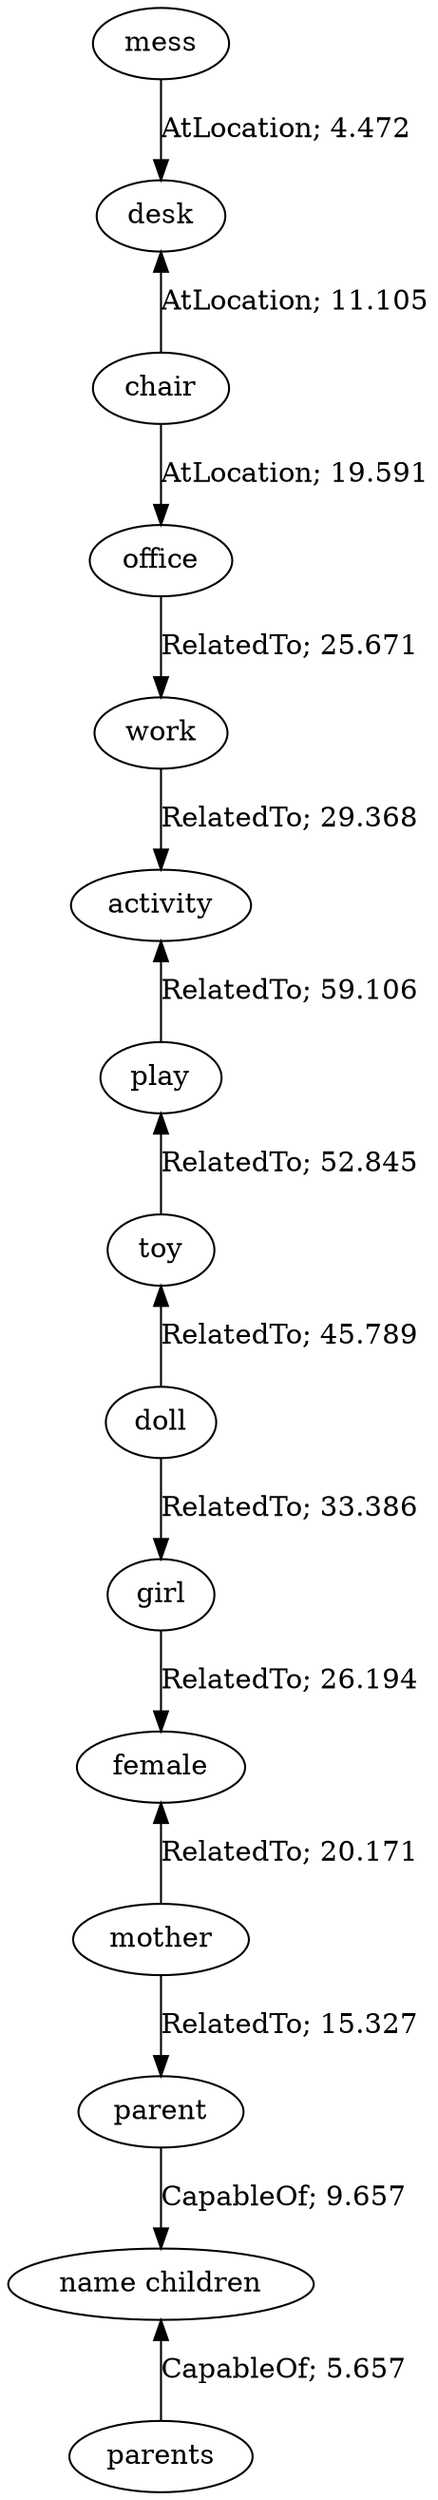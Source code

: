 // The path the concepts from "mess" to "parents".Path Length: 14; Weight Sum: 358.339327001781; Average Weight: 25.595666214412926
digraph "4_c---mess-parents---PLen14_WSum358.339_WAvg25.596" {
	0 [label=mess]
	1 [label=desk]
	2 [label=chair]
	3 [label=office]
	4 [label=work]
	5 [label=activity]
	6 [label=play]
	7 [label=toy]
	8 [label=doll]
	9 [label=girl]
	10 [label=female]
	11 [label=mother]
	12 [label=parent]
	13 [label="name children"]
	14 [label=parents]
	0 -> 1 [label="AtLocation; 4.472" dir=forward weight=4.472]
	1 -> 2 [label="AtLocation; 11.105" dir=back weight=11.105]
	2 -> 3 [label="AtLocation; 19.591" dir=forward weight=19.591]
	3 -> 4 [label="RelatedTo; 25.671" dir=forward weight=25.671]
	4 -> 5 [label="RelatedTo; 29.368" dir=forward weight=29.368]
	5 -> 6 [label="RelatedTo; 59.106" dir=back weight=59.106]
	6 -> 7 [label="RelatedTo; 52.845" dir=back weight=52.845]
	7 -> 8 [label="RelatedTo; 45.789" dir=back weight=45.789]
	8 -> 9 [label="RelatedTo; 33.386" dir=forward weight=33.386]
	9 -> 10 [label="RelatedTo; 26.194" dir=forward weight=26.194]
	10 -> 11 [label="RelatedTo; 20.171" dir=back weight=20.171]
	11 -> 12 [label="RelatedTo; 15.327" dir=forward weight=15.327]
	12 -> 13 [label="CapableOf; 9.657" dir=forward weight=9.657]
	13 -> 14 [label="CapableOf; 5.657" dir=back weight=5.657]
}
